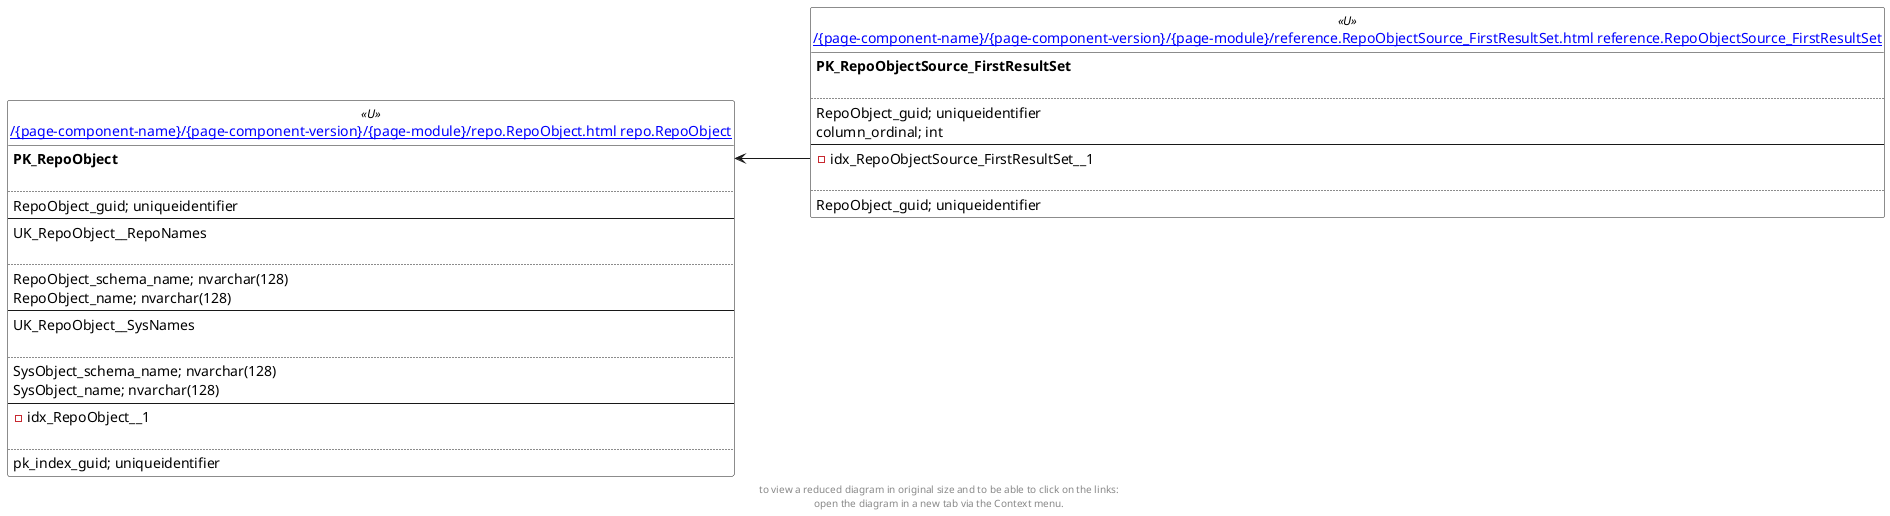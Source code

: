 @startuml
left to right direction
'top to bottom direction
hide circle
'avoide "." issues:
set namespaceSeparator none


skinparam class {
  BackgroundColor White
  BackgroundColor<<FN>> Yellow
  BackgroundColor<<FS>> Yellow
  BackgroundColor<<FT>> LightGray
  BackgroundColor<<IF>> Yellow
  BackgroundColor<<IS>> Yellow
  BackgroundColor<<P>> Aqua
  BackgroundColor<<PC>> Aqua
  BackgroundColor<<SN>> Yellow
  BackgroundColor<<SO>> SlateBlue
  BackgroundColor<<TF>> LightGray
  BackgroundColor<<TR>> Tomato
  BackgroundColor<<U>> White
  BackgroundColor<<V>> WhiteSmoke
  BackgroundColor<<X>> Aqua
}


entity "[[{site-url}/{page-component-name}/{page-component-version}/{page-module}/reference.RepoObjectSource_FirstResultSet.html reference.RepoObjectSource_FirstResultSet]]" as reference.RepoObjectSource_FirstResultSet << U >> {
**PK_RepoObjectSource_FirstResultSet**

..
RepoObject_guid; uniqueidentifier
column_ordinal; int
--
- idx_RepoObjectSource_FirstResultSet__1

..
RepoObject_guid; uniqueidentifier
}

entity "[[{site-url}/{page-component-name}/{page-component-version}/{page-module}/repo.RepoObject.html repo.RepoObject]]" as repo.RepoObject << U >> {
**PK_RepoObject**

..
RepoObject_guid; uniqueidentifier
--
UK_RepoObject__RepoNames

..
RepoObject_schema_name; nvarchar(128)
RepoObject_name; nvarchar(128)
--
UK_RepoObject__SysNames

..
SysObject_schema_name; nvarchar(128)
SysObject_name; nvarchar(128)
--
- idx_RepoObject__1

..
pk_index_guid; uniqueidentifier
}

repo.RepoObject::PK_RepoObject <-- reference.RepoObjectSource_FirstResultSet::idx_RepoObjectSource_FirstResultSet__1
footer
to view a reduced diagram in original size and to be able to click on the links:
open the diagram in a new tab via the Context menu.
end footer

@enduml

